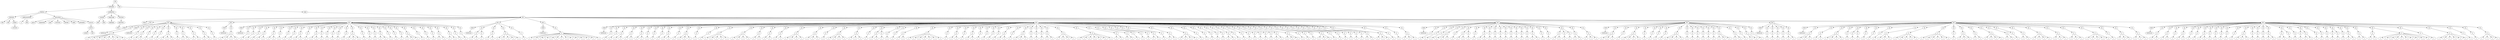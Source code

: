 digraph Tree {
	"t0" [label = "TEI"];
	"t1" [label = "teiHeader"];
	"t2" [label = "fileDesc"];
	"t3" [label = "titleStmt"];
	"t4" [label = "title"];
	"t5" [label = "title"];
	"t6" [label = "author"];
	"t7" [label = "surname"];
	"t8" [label = "publicationStmt"];
	"t9" [label = "p"];
	"t10" [label = "idno"];
	"t11" [label = "sourceDesc"];
	"t12" [label = "genre"];
	"t13" [label = "inspiration"];
	"t14" [label = "type"];
	"t15" [label = "structure"];
	"t16" [label = "periode"];
	"t17" [label = "taille"];
	"t18" [label = "permalien"];
	"t19" [label = "sources"];
	"t20" [label = "source"];
	"t21" [label = "author"];
	"t22" [label = "text"];
	"t23" [label = "profileDesc"];
	"t24" [label = "creation"];
	"t25" [label = "date"];
	"t26" [label = "date"];
	"t27" [label = "langUsage"];
	"t28" [label = "language"];
	"t29" [label = "textClass"];
	"t30" [label = "keywords"];
	"t31" [label = "term"];
	"t32" [label = "text"];
	"t33" [label = "body"];
	"t34" [label = "div1"];
	"t35" [label = "head"];
	"t36" [label = "div2"];
	"t37" [label = "head"];
	"t38" [label = "listPerson"];
	"t39" [label = "sp"];
	"t40" [label = "p"];
	"t41" [label = "s"];
	"t42" [label = "s"];
	"t43" [label = "s"];
	"t44" [label = "s"];
	"t45" [label = "s"];
	"t46" [label = "s"];
	"t47" [label = "s"];
	"t48" [label = "s"];
	"t49" [label = "div2"];
	"t50" [label = "head"];
	"t51" [label = "listPerson"];
	"t52" [label = "sp"];
	"t53" [label = "p"];
	"t54" [label = "s"];
	"t55" [label = "sp"];
	"t56" [label = "p"];
	"t57" [label = "s"];
	"t58" [label = "s"];
	"t59" [label = "sp"];
	"t60" [label = "p"];
	"t61" [label = "s"];
	"t62" [label = "sp"];
	"t63" [label = "p"];
	"t64" [label = "s"];
	"t65" [label = "sp"];
	"t66" [label = "p"];
	"t67" [label = "s"];
	"t68" [label = "sp"];
	"t69" [label = "p"];
	"t70" [label = "s"];
	"t71" [label = "s"];
	"t72" [label = "s"];
	"t73" [label = "sp"];
	"t74" [label = "p"];
	"t75" [label = "s"];
	"t76" [label = "sp"];
	"t77" [label = "p"];
	"t78" [label = "s"];
	"t79" [label = "s"];
	"t80" [label = "sp"];
	"t81" [label = "p"];
	"t82" [label = "s"];
	"t83" [label = "s"];
	"t84" [label = "sp"];
	"t85" [label = "p"];
	"t86" [label = "s"];
	"t87" [label = "s"];
	"t88" [label = "sp"];
	"t89" [label = "p"];
	"t90" [label = "s"];
	"t91" [label = "div2"];
	"t92" [label = "head"];
	"t93" [label = "listPerson"];
	"t94" [label = "sp"];
	"t95" [label = "p"];
	"t96" [label = "s"];
	"t97" [label = "s"];
	"t98" [label = "s"];
	"t99" [label = "s"];
	"t100" [label = "div2"];
	"t101" [label = "head"];
	"t102" [label = "listPerson"];
	"t103" [label = "sp"];
	"t104" [label = "p"];
	"t105" [label = "s"];
	"t106" [label = "sp"];
	"t107" [label = "p"];
	"t108" [label = "s"];
	"t109" [label = "sp"];
	"t110" [label = "p"];
	"t111" [label = "s"];
	"t112" [label = "sp"];
	"t113" [label = "p"];
	"t114" [label = "s"];
	"t115" [label = "s"];
	"t116" [label = "sp"];
	"t117" [label = "p"];
	"t118" [label = "s"];
	"t119" [label = "s"];
	"t120" [label = "sp"];
	"t121" [label = "p"];
	"t122" [label = "s"];
	"t123" [label = "sp"];
	"t124" [label = "p"];
	"t125" [label = "s"];
	"t126" [label = "sp"];
	"t127" [label = "p"];
	"t128" [label = "s"];
	"t129" [label = "sp"];
	"t130" [label = "p"];
	"t131" [label = "s"];
	"t132" [label = "s"];
	"t133" [label = "sp"];
	"t134" [label = "p"];
	"t135" [label = "s"];
	"t136" [label = "sp"];
	"t137" [label = "p"];
	"t138" [label = "s"];
	"t139" [label = "s"];
	"t140" [label = "sp"];
	"t141" [label = "p"];
	"t142" [label = "s"];
	"t143" [label = "sp"];
	"t144" [label = "p"];
	"t145" [label = "s"];
	"t146" [label = "sp"];
	"t147" [label = "p"];
	"t148" [label = "s"];
	"t149" [label = "sp"];
	"t150" [label = "p"];
	"t151" [label = "s"];
	"t152" [label = "sp"];
	"t153" [label = "p"];
	"t154" [label = "s"];
	"t155" [label = "sp"];
	"t156" [label = "p"];
	"t157" [label = "s"];
	"t158" [label = "s"];
	"t159" [label = "s"];
	"t160" [label = "sp"];
	"t161" [label = "p"];
	"t162" [label = "s"];
	"t163" [label = "sp"];
	"t164" [label = "p"];
	"t165" [label = "s"];
	"t166" [label = "sp"];
	"t167" [label = "p"];
	"t168" [label = "s"];
	"t169" [label = "sp"];
	"t170" [label = "p"];
	"t171" [label = "s"];
	"t172" [label = "s"];
	"t173" [label = "sp"];
	"t174" [label = "p"];
	"t175" [label = "s"];
	"t176" [label = "sp"];
	"t177" [label = "p"];
	"t178" [label = "s"];
	"t179" [label = "sp"];
	"t180" [label = "p"];
	"t181" [label = "s"];
	"t182" [label = "sp"];
	"t183" [label = "p"];
	"t184" [label = "s"];
	"t185" [label = "s"];
	"t186" [label = "s"];
	"t187" [label = "sp"];
	"t188" [label = "p"];
	"t189" [label = "s"];
	"t190" [label = "sp"];
	"t191" [label = "p"];
	"t192" [label = "s"];
	"t193" [label = "sp"];
	"t194" [label = "p"];
	"t195" [label = "s"];
	"t196" [label = "sp"];
	"t197" [label = "p"];
	"t198" [label = "s"];
	"t199" [label = "s"];
	"t200" [label = "sp"];
	"t201" [label = "p"];
	"t202" [label = "s"];
	"t203" [label = "s"];
	"t204" [label = "sp"];
	"t205" [label = "p"];
	"t206" [label = "s"];
	"t207" [label = "sp"];
	"t208" [label = "p"];
	"t209" [label = "s"];
	"t210" [label = "div2"];
	"t211" [label = "head"];
	"t212" [label = "listPerson"];
	"t213" [label = "sp"];
	"t214" [label = "p"];
	"t215" [label = "s"];
	"t216" [label = "s"];
	"t217" [label = "p"];
	"t218" [label = "s"];
	"t219" [label = "sp"];
	"t220" [label = "p"];
	"t221" [label = "s"];
	"t222" [label = "s"];
	"t223" [label = "sp"];
	"t224" [label = "p"];
	"t225" [label = "s"];
	"t226" [label = "s"];
	"t227" [label = "s"];
	"t228" [label = "s"];
	"t229" [label = "s"];
	"t230" [label = "sp"];
	"t231" [label = "p"];
	"t232" [label = "s"];
	"t233" [label = "div2"];
	"t234" [label = "head"];
	"t235" [label = "listPerson"];
	"t236" [label = "sp"];
	"t237" [label = "p"];
	"t238" [label = "s"];
	"t239" [label = "s"];
	"t240" [label = "s"];
	"t241" [label = "s"];
	"t242" [label = "s"];
	"t243" [label = "s"];
	"t244" [label = "s"];
	"t245" [label = "s"];
	"t246" [label = "s"];
	"t247" [label = "s"];
	"t248" [label = "s"];
	"t249" [label = "s"];
	"t250" [label = "s"];
	"t251" [label = "s"];
	"t252" [label = "div2"];
	"t253" [label = "head"];
	"t254" [label = "listPerson"];
	"t255" [label = "sp"];
	"t256" [label = "p"];
	"t257" [label = "s"];
	"t258" [label = "sp"];
	"t259" [label = "p"];
	"t260" [label = "s"];
	"t261" [label = "sp"];
	"t262" [label = "p"];
	"t263" [label = "s"];
	"t264" [label = "s"];
	"t265" [label = "sp"];
	"t266" [label = "p"];
	"t267" [label = "s"];
	"t268" [label = "s"];
	"t269" [label = "sp"];
	"t270" [label = "p"];
	"t271" [label = "s"];
	"t272" [label = "s"];
	"t273" [label = "sp"];
	"t274" [label = "p"];
	"t275" [label = "s"];
	"t276" [label = "sp"];
	"t277" [label = "p"];
	"t278" [label = "s"];
	"t279" [label = "sp"];
	"t280" [label = "p"];
	"t281" [label = "s"];
	"t282" [label = "sp"];
	"t283" [label = "p"];
	"t284" [label = "s"];
	"t285" [label = "s"];
	"t286" [label = "sp"];
	"t287" [label = "p"];
	"t288" [label = "s"];
	"t289" [label = "sp"];
	"t290" [label = "p"];
	"t291" [label = "s"];
	"t292" [label = "s"];
	"t293" [label = "s"];
	"t294" [label = "sp"];
	"t295" [label = "p"];
	"t296" [label = "s"];
	"t297" [label = "sp"];
	"t298" [label = "p"];
	"t299" [label = "s"];
	"t300" [label = "sp"];
	"t301" [label = "p"];
	"t302" [label = "s"];
	"t303" [label = "s"];
	"t304" [label = "s"];
	"t305" [label = "s"];
	"t306" [label = "s"];
	"t307" [label = "sp"];
	"t308" [label = "p"];
	"t309" [label = "s"];
	"t310" [label = "s"];
	"t311" [label = "s"];
	"t312" [label = "s"];
	"t313" [label = "sp"];
	"t314" [label = "p"];
	"t315" [label = "s"];
	"t316" [label = "s"];
	"t317" [label = "sp"];
	"t318" [label = "p"];
	"t319" [label = "s"];
	"t320" [label = "s"];
	"t321" [label = "sp"];
	"t322" [label = "p"];
	"t323" [label = "s"];
	"t324" [label = "s"];
	"t325" [label = "sp"];
	"t326" [label = "p"];
	"t327" [label = "s"];
	"t328" [label = "s"];
	"t329" [label = "s"];
	"t330" [label = "s"];
	"t331" [label = "sp"];
	"t332" [label = "p"];
	"t333" [label = "s"];
	"t334" [label = "s"];
	"t335" [label = "s"];
	"t336" [label = "sp"];
	"t337" [label = "p"];
	"t338" [label = "s"];
	"t339" [label = "sp"];
	"t340" [label = "p"];
	"t341" [label = "s"];
	"t342" [label = "s"];
	"t343" [label = "s"];
	"t344" [label = "s"];
	"t345" [label = "sp"];
	"t346" [label = "p"];
	"t347" [label = "s"];
	"t348" [label = "s"];
	"t349" [label = "s"];
	"t350" [label = "sp"];
	"t351" [label = "p"];
	"t352" [label = "s"];
	"t353" [label = "sp"];
	"t354" [label = "p"];
	"t355" [label = "s"];
	"t356" [label = "s"];
	"t357" [label = "p"];
	"t358" [label = "s"];
	"t359" [label = "sp"];
	"t360" [label = "p"];
	"t361" [label = "s"];
	"t362" [label = "sp"];
	"t363" [label = "p"];
	"t364" [label = "s"];
	"t365" [label = "sp"];
	"t366" [label = "p"];
	"t367" [label = "s"];
	"t368" [label = "s"];
	"t369" [label = "sp"];
	"t370" [label = "p"];
	"t371" [label = "s"];
	"t372" [label = "s"];
	"t373" [label = "s"];
	"t374" [label = "s"];
	"t375" [label = "s"];
	"t376" [label = "s"];
	"t377" [label = "s"];
	"t378" [label = "sp"];
	"t379" [label = "p"];
	"t380" [label = "s"];
	"t381" [label = "sp"];
	"t382" [label = "p"];
	"t383" [label = "s"];
	"t384" [label = "s"];
	"t385" [label = "sp"];
	"t386" [label = "p"];
	"t387" [label = "s"];
	"t388" [label = "sp"];
	"t389" [label = "p"];
	"t390" [label = "s"];
	"t391" [label = "s"];
	"t392" [label = "sp"];
	"t393" [label = "p"];
	"t394" [label = "s"];
	"t395" [label = "sp"];
	"t396" [label = "p"];
	"t397" [label = "s"];
	"t398" [label = "sp"];
	"t399" [label = "p"];
	"t400" [label = "s"];
	"t401" [label = "sp"];
	"t402" [label = "p"];
	"t403" [label = "s"];
	"t404" [label = "sp"];
	"t405" [label = "p"];
	"t406" [label = "s"];
	"t407" [label = "s"];
	"t408" [label = "sp"];
	"t409" [label = "p"];
	"t410" [label = "s"];
	"t411" [label = "sp"];
	"t412" [label = "p"];
	"t413" [label = "s"];
	"t414" [label = "s"];
	"t415" [label = "s"];
	"t416" [label = "sp"];
	"t417" [label = "p"];
	"t418" [label = "s"];
	"t419" [label = "sp"];
	"t420" [label = "p"];
	"t421" [label = "s"];
	"t422" [label = "sp"];
	"t423" [label = "p"];
	"t424" [label = "s"];
	"t425" [label = "sp"];
	"t426" [label = "p"];
	"t427" [label = "s"];
	"t428" [label = "s"];
	"t429" [label = "sp"];
	"t430" [label = "p"];
	"t431" [label = "s"];
	"t432" [label = "s"];
	"t433" [label = "s"];
	"t434" [label = "s"];
	"t435" [label = "sp"];
	"t436" [label = "p"];
	"t437" [label = "s"];
	"t438" [label = "s"];
	"t439" [label = "s"];
	"t440" [label = "s"];
	"t441" [label = "s"];
	"t442" [label = "s"];
	"t443" [label = "s"];
	"t444" [label = "sp"];
	"t445" [label = "p"];
	"t446" [label = "s"];
	"t447" [label = "s"];
	"t448" [label = "sp"];
	"t449" [label = "p"];
	"t450" [label = "s"];
	"t451" [label = "s"];
	"t452" [label = "sp"];
	"t453" [label = "p"];
	"t454" [label = "s"];
	"t455" [label = "sp"];
	"t456" [label = "p"];
	"t457" [label = "s"];
	"t458" [label = "sp"];
	"t459" [label = "p"];
	"t460" [label = "s"];
	"t461" [label = "sp"];
	"t462" [label = "p"];
	"t463" [label = "s"];
	"t464" [label = "s"];
	"t465" [label = "sp"];
	"t466" [label = "p"];
	"t467" [label = "s"];
	"t468" [label = "sp"];
	"t469" [label = "p"];
	"t470" [label = "s"];
	"t471" [label = "s"];
	"t472" [label = "sp"];
	"t473" [label = "p"];
	"t474" [label = "s"];
	"t475" [label = "s"];
	"t476" [label = "s"];
	"t477" [label = "s"];
	"t478" [label = "sp"];
	"t479" [label = "p"];
	"t480" [label = "s"];
	"t481" [label = "sp"];
	"t482" [label = "p"];
	"t483" [label = "s"];
	"t484" [label = "sp"];
	"t485" [label = "p"];
	"t486" [label = "s"];
	"t487" [label = "sp"];
	"t488" [label = "p"];
	"t489" [label = "s"];
	"t490" [label = "sp"];
	"t491" [label = "p"];
	"t492" [label = "s"];
	"t493" [label = "sp"];
	"t494" [label = "p"];
	"t495" [label = "s"];
	"t496" [label = "s"];
	"t497" [label = "sp"];
	"t498" [label = "p"];
	"t499" [label = "s"];
	"t500" [label = "sp"];
	"t501" [label = "p"];
	"t502" [label = "s"];
	"t503" [label = "sp"];
	"t504" [label = "p"];
	"t505" [label = "s"];
	"t506" [label = "sp"];
	"t507" [label = "p"];
	"t508" [label = "s"];
	"t509" [label = "sp"];
	"t510" [label = "p"];
	"t511" [label = "s"];
	"t512" [label = "sp"];
	"t513" [label = "p"];
	"t514" [label = "s"];
	"t515" [label = "sp"];
	"t516" [label = "p"];
	"t517" [label = "s"];
	"t518" [label = "sp"];
	"t519" [label = "p"];
	"t520" [label = "s"];
	"t521" [label = "s"];
	"t522" [label = "sp"];
	"t523" [label = "p"];
	"t524" [label = "s"];
	"t525" [label = "s"];
	"t526" [label = "s"];
	"t527" [label = "sp"];
	"t528" [label = "p"];
	"t529" [label = "s"];
	"t530" [label = "sp"];
	"t531" [label = "p"];
	"t532" [label = "s"];
	"t533" [label = "sp"];
	"t534" [label = "p"];
	"t535" [label = "s"];
	"t536" [label = "sp"];
	"t537" [label = "p"];
	"t538" [label = "s"];
	"t539" [label = "s"];
	"t540" [label = "s"];
	"t541" [label = "sp"];
	"t542" [label = "p"];
	"t543" [label = "s"];
	"t544" [label = "sp"];
	"t545" [label = "p"];
	"t546" [label = "s"];
	"t547" [label = "sp"];
	"t548" [label = "p"];
	"t549" [label = "s"];
	"t550" [label = "sp"];
	"t551" [label = "p"];
	"t552" [label = "s"];
	"t553" [label = "sp"];
	"t554" [label = "p"];
	"t555" [label = "s"];
	"t556" [label = "sp"];
	"t557" [label = "p"];
	"t558" [label = "s"];
	"t559" [label = "sp"];
	"t560" [label = "p"];
	"t561" [label = "s"];
	"t562" [label = "s"];
	"t563" [label = "sp"];
	"t564" [label = "p"];
	"t565" [label = "s"];
	"t566" [label = "s"];
	"t567" [label = "s"];
	"t568" [label = "sp"];
	"t569" [label = "p"];
	"t570" [label = "s"];
	"t571" [label = "sp"];
	"t572" [label = "p"];
	"t573" [label = "s"];
	"t574" [label = "sp"];
	"t575" [label = "p"];
	"t576" [label = "s"];
	"t577" [label = "s"];
	"t578" [label = "s"];
	"t579" [label = "div2"];
	"t580" [label = "head"];
	"t581" [label = "listPerson"];
	"t582" [label = "sp"];
	"t583" [label = "p"];
	"t584" [label = "s"];
	"t585" [label = "sp"];
	"t586" [label = "p"];
	"t587" [label = "s"];
	"t588" [label = "sp"];
	"t589" [label = "p"];
	"t590" [label = "s"];
	"t591" [label = "sp"];
	"t592" [label = "p"];
	"t593" [label = "s"];
	"t594" [label = "s"];
	"t595" [label = "s"];
	"t596" [label = "sp"];
	"t597" [label = "p"];
	"t598" [label = "s"];
	"t599" [label = "sp"];
	"t600" [label = "p"];
	"t601" [label = "s"];
	"t602" [label = "s"];
	"t603" [label = "p"];
	"t604" [label = "s"];
	"t605" [label = "sp"];
	"t606" [label = "p"];
	"t607" [label = "s"];
	"t608" [label = "sp"];
	"t609" [label = "p"];
	"t610" [label = "s"];
	"t611" [label = "s"];
	"t612" [label = "sp"];
	"t613" [label = "p"];
	"t614" [label = "s"];
	"t615" [label = "sp"];
	"t616" [label = "p"];
	"t617" [label = "s"];
	"t618" [label = "sp"];
	"t619" [label = "p"];
	"t620" [label = "s"];
	"t621" [label = "sp"];
	"t622" [label = "p"];
	"t623" [label = "s"];
	"t624" [label = "sp"];
	"t625" [label = "p"];
	"t626" [label = "s"];
	"t627" [label = "sp"];
	"t628" [label = "p"];
	"t629" [label = "s"];
	"t630" [label = "sp"];
	"t631" [label = "p"];
	"t632" [label = "s"];
	"t633" [label = "sp"];
	"t634" [label = "p"];
	"t635" [label = "s"];
	"t636" [label = "sp"];
	"t637" [label = "p"];
	"t638" [label = "s"];
	"t639" [label = "s"];
	"t640" [label = "sp"];
	"t641" [label = "p"];
	"t642" [label = "s"];
	"t643" [label = "sp"];
	"t644" [label = "p"];
	"t645" [label = "s"];
	"t646" [label = "sp"];
	"t647" [label = "p"];
	"t648" [label = "s"];
	"t649" [label = "s"];
	"t650" [label = "p"];
	"t651" [label = "s"];
	"t652" [label = "p"];
	"t653" [label = "s"];
	"t654" [label = "sp"];
	"t655" [label = "p"];
	"t656" [label = "s"];
	"t657" [label = "s"];
	"t658" [label = "sp"];
	"t659" [label = "p"];
	"t660" [label = "s"];
	"t661" [label = "s"];
	"t662" [label = "s"];
	"t663" [label = "div2"];
	"t664" [label = "head"];
	"t665" [label = "listPerson"];
	"t666" [label = "sp"];
	"t667" [label = "p"];
	"t668" [label = "s"];
	"t669" [label = "s"];
	"t670" [label = "s"];
	"t671" [label = "sp"];
	"t672" [label = "p"];
	"t673" [label = "s"];
	"t674" [label = "sp"];
	"t675" [label = "p"];
	"t676" [label = "s"];
	"t677" [label = "s"];
	"t678" [label = "s"];
	"t679" [label = "s"];
	"t680" [label = "sp"];
	"t681" [label = "p"];
	"t682" [label = "s"];
	"t683" [label = "sp"];
	"t684" [label = "p"];
	"t685" [label = "s"];
	"t686" [label = "sp"];
	"t687" [label = "p"];
	"t688" [label = "s"];
	"t689" [label = "sp"];
	"t690" [label = "p"];
	"t691" [label = "s"];
	"t692" [label = "sp"];
	"t693" [label = "p"];
	"t694" [label = "s"];
	"t695" [label = "s"];
	"t696" [label = "s"];
	"t697" [label = "s"];
	"t698" [label = "sp"];
	"t699" [label = "p"];
	"t700" [label = "s"];
	"t701" [label = "sp"];
	"t702" [label = "p"];
	"t703" [label = "s"];
	"t704" [label = "sp"];
	"t705" [label = "p"];
	"t706" [label = "s"];
	"t707" [label = "sp"];
	"t708" [label = "p"];
	"t709" [label = "s"];
	"t710" [label = "sp"];
	"t711" [label = "p"];
	"t712" [label = "s"];
	"t713" [label = "sp"];
	"t714" [label = "p"];
	"t715" [label = "s"];
	"t716" [label = "sp"];
	"t717" [label = "p"];
	"t718" [label = "s"];
	"t719" [label = "s"];
	"t720" [label = "s"];
	"t721" [label = "sp"];
	"t722" [label = "p"];
	"t723" [label = "s"];
	"t724" [label = "s"];
	"t725" [label = "sp"];
	"t726" [label = "p"];
	"t727" [label = "s"];
	"t728" [label = "sp"];
	"t729" [label = "p"];
	"t730" [label = "s"];
	"t731" [label = "s"];
	"t732" [label = "sp"];
	"t733" [label = "p"];
	"t734" [label = "s"];
	"t735" [label = "div2"];
	"t736" [label = "head"];
	"t737" [label = "listPerson"];
	"t738" [label = "sp"];
	"t739" [label = "p"];
	"t740" [label = "s"];
	"t741" [label = "sp"];
	"t742" [label = "p"];
	"t743" [label = "s"];
	"t744" [label = "sp"];
	"t745" [label = "p"];
	"t746" [label = "s"];
	"t747" [label = "sp"];
	"t748" [label = "p"];
	"t749" [label = "s"];
	"t750" [label = "sp"];
	"t751" [label = "p"];
	"t752" [label = "s"];
	"t753" [label = "s"];
	"t754" [label = "div2"];
	"t755" [label = "head"];
	"t756" [label = "listPerson"];
	"t757" [label = "sp"];
	"t758" [label = "p"];
	"t759" [label = "s"];
	"t760" [label = "s"];
	"t761" [label = "s"];
	"t762" [label = "sp"];
	"t763" [label = "p"];
	"t764" [label = "s"];
	"t765" [label = "s"];
	"t766" [label = "sp"];
	"t767" [label = "p"];
	"t768" [label = "s"];
	"t769" [label = "s"];
	"t770" [label = "s"];
	"t771" [label = "s"];
	"t772" [label = "sp"];
	"t773" [label = "p"];
	"t774" [label = "s"];
	"t775" [label = "sp"];
	"t776" [label = "p"];
	"t777" [label = "s"];
	"t778" [label = "p"];
	"t779" [label = "s"];
	"t780" [label = "sp"];
	"t781" [label = "p"];
	"t782" [label = "s"];
	"t783" [label = "sp"];
	"t784" [label = "p"];
	"t785" [label = "s"];
	"t786" [label = "sp"];
	"t787" [label = "p"];
	"t788" [label = "s"];
	"t789" [label = "sp"];
	"t790" [label = "p"];
	"t791" [label = "s"];
	"t792" [label = "s"];
	"t793" [label = "s"];
	"t794" [label = "sp"];
	"t795" [label = "p"];
	"t796" [label = "s"];
	"t797" [label = "s"];
	"t798" [label = "s"];
	"t799" [label = "s"];
	"t800" [label = "s"];
	"t801" [label = "sp"];
	"t802" [label = "p"];
	"t803" [label = "s"];
	"t804" [label = "s"];
	"t805" [label = "s"];
	"t806" [label = "s"];
	"t807" [label = "s"];
	"t808" [label = "s"];
	"t809" [label = "sp"];
	"t810" [label = "p"];
	"t811" [label = "s"];
	"t812" [label = "sp"];
	"t813" [label = "p"];
	"t814" [label = "s"];
	"t815" [label = "s"];
	"t816" [label = "s"];
	"t817" [label = "sp"];
	"t818" [label = "p"];
	"t819" [label = "s"];
	"t820" [label = "s"];
	"t821" [label = "sp"];
	"t822" [label = "p"];
	"t823" [label = "s"];
	"t824" [label = "s"];
	"t825" [label = "s"];
	"t826" [label = "s"];
	"t827" [label = "sp"];
	"t828" [label = "p"];
	"t829" [label = "s"];
	"t830" [label = "s"];
	"t831" [label = "sp"];
	"t832" [label = "p"];
	"t833" [label = "s"];
	"t834" [label = "sp"];
	"t835" [label = "p"];
	"t836" [label = "s"];
	"t837" [label = "s"];
	"t838" [label = "sp"];
	"t839" [label = "p"];
	"t840" [label = "s"];
	"t841" [label = "s"];
	"t842" [label = "s"];
	"t843" [label = "s"];
	"t844" [label = "sp"];
	"t845" [label = "p"];
	"t846" [label = "s"];
	"t847" [label = "s"];
	"t848" [label = "s"];
	"t849" [label = "sp"];
	"t850" [label = "p"];
	"t851" [label = "s"];
	"t852" [label = "s"];
	"t853" [label = "s"];
	"t854" [label = "sp"];
	"t855" [label = "p"];
	"t856" [label = "s"];
	"t857" [label = "s"];
	"t858" [label = "s"];
	"t859" [label = "s"];
	"t860" [label = "s"];
	"t861" [label = "sp"];
	"t862" [label = "p"];
	"t863" [label = "s"];
	"t864" [label = "sp"];
	"t865" [label = "p"];
	"t866" [label = "s"];
	"t867" [label = "s"];
	"t868" [label = "s"];
	"t869" [label = "sp"];
	"t870" [label = "p"];
	"t871" [label = "s"];
	"t872" [label = "s"];
	"t873" [label = "s"];
	"t874" [label = "div2"];
	"t875" [label = "head"];
	"t876" [label = "listPerson"];
	"t877" [label = "sp"];
	"t878" [label = "p"];
	"t879" [label = "s"];
	"t880" [label = "s"];
	"t881" [label = "sp"];
	"t882" [label = "p"];
	"t883" [label = "s"];
	"t884" [label = "s"];
	"t885" [label = "sp"];
	"t886" [label = "p"];
	"t887" [label = "s"];
	"t888" [label = "sp"];
	"t889" [label = "p"];
	"t890" [label = "s"];
	"t891" [label = "s"];
	"t892" [label = "sp"];
	"t893" [label = "p"];
	"t894" [label = "s"];
	"t895" [label = "sp"];
	"t896" [label = "p"];
	"t897" [label = "s"];
	"t898" [label = "sp"];
	"t899" [label = "p"];
	"t900" [label = "s"];
	"t901" [label = "s"];
	"t902" [label = "sp"];
	"t903" [label = "p"];
	"t904" [label = "s"];
	"t905" [label = "sp"];
	"t906" [label = "p"];
	"t907" [label = "s"];
	"t908" [label = "sp"];
	"t909" [label = "p"];
	"t910" [label = "s"];
	"t911" [label = "sp"];
	"t912" [label = "p"];
	"t913" [label = "s"];
	"t914" [label = "sp"];
	"t915" [label = "p"];
	"t916" [label = "s"];
	"t917" [label = "sp"];
	"t918" [label = "p"];
	"t919" [label = "s"];
	"t920" [label = "s"];
	"t921" [label = "s"];
	"t922" [label = "sp"];
	"t923" [label = "p"];
	"t924" [label = "s"];
	"t925" [label = "sp"];
	"t926" [label = "p"];
	"t927" [label = "s"];
	"t928" [label = "sp"];
	"t929" [label = "p"];
	"t930" [label = "s"];
	"t931" [label = "sp"];
	"t932" [label = "p"];
	"t933" [label = "s"];
	"t934" [label = "s"];
	"t935" [label = "sp"];
	"t936" [label = "p"];
	"t937" [label = "s"];
	"t938" [label = "s"];
	"t939" [label = "p"];
	"t940" [label = "s"];
	"t941" [label = "sp"];
	"t942" [label = "p"];
	"t943" [label = "s"];
	"t944" [label = "sp"];
	"t945" [label = "p"];
	"t946" [label = "s"];
	"t947" [label = "p"];
	"t948" [label = "s"];
	"t949" [label = "s"];
	"t950" [label = "sp"];
	"t951" [label = "p"];
	"t952" [label = "s"];
	"t953" [label = "sp"];
	"t954" [label = "p"];
	"t955" [label = "s"];
	"t956" [label = "sp"];
	"t957" [label = "p"];
	"t958" [label = "s"];
	"t959" [label = "sp"];
	"t960" [label = "p"];
	"t961" [label = "s"];
	"t962" [label = "p"];
	"t963" [label = "s"];
	"t964" [label = "sp"];
	"t965" [label = "p"];
	"t966" [label = "s"];
	"t967" [label = "sp"];
	"t968" [label = "p"];
	"t969" [label = "s"];
	"t970" [label = "s"];
	"t971" [label = "sp"];
	"t972" [label = "p"];
	"t973" [label = "s"];
	"t974" [label = "s"];
	"t975" [label = "sp"];
	"t976" [label = "p"];
	"t977" [label = "s"];
	"t978" [label = "s"];
	"t979" [label = "p"];
	"t980" [label = "s"];
	"t981" [label = "s"];
	"t982" [label = "s"];
	"t983" [label = "s"];
	"t984" [label = "s"];
	"t985" [label = "s"];
	"t986" [label = "s"];
	"t987" [label = "s"];
	"t988" [label = "s"];
	"t989" [label = "s"];
	"t990" [label = "sp"];
	"t991" [label = "p"];
	"t992" [label = "s"];
	"t993" [label = "sp"];
	"t994" [label = "p"];
	"t995" [label = "s"];
	"t996" [label = "s"];
	"t997" [label = "s"];
	"t998" [label = "s"];
	"t999" [label = "s"];
	"t1000" [label = "s"];
	"t1001" [label = "sp"];
	"t1002" [label = "p"];
	"t1003" [label = "s"];
	"t1004" [label = "sp"];
	"t1005" [label = "p"];
	"t1006" [label = "s"];
	"t1007" [label = "sp"];
	"t1008" [label = "p"];
	"t1009" [label = "s"];
	"t1010" [label = "s"];
	"t1011" [label = "s"];
	"t1012" [label = "s"];
	"t0" -> "t1";
	"t1" -> "t2";
	"t2" -> "t3";
	"t3" -> "t4";
	"t3" -> "t5";
	"t3" -> "t6";
	"t6" -> "t7";
	"t2" -> "t8";
	"t8" -> "t9";
	"t8" -> "t10";
	"t2" -> "t11";
	"t11" -> "t12";
	"t11" -> "t13";
	"t11" -> "t14";
	"t11" -> "t15";
	"t11" -> "t16";
	"t11" -> "t17";
	"t11" -> "t18";
	"t11" -> "t19";
	"t19" -> "t20";
	"t20" -> "t21";
	"t20" -> "t22";
	"t1" -> "t23";
	"t23" -> "t24";
	"t24" -> "t25";
	"t24" -> "t26";
	"t23" -> "t27";
	"t27" -> "t28";
	"t23" -> "t29";
	"t29" -> "t30";
	"t30" -> "t31";
	"t0" -> "t32";
	"t32" -> "t33";
	"t33" -> "t34";
	"t34" -> "t35";
	"t34" -> "t36";
	"t36" -> "t37";
	"t37" -> "t38";
	"t36" -> "t39";
	"t39" -> "t40";
	"t40" -> "t41";
	"t40" -> "t42";
	"t40" -> "t43";
	"t40" -> "t44";
	"t40" -> "t45";
	"t40" -> "t46";
	"t40" -> "t47";
	"t40" -> "t48";
	"t34" -> "t49";
	"t49" -> "t50";
	"t50" -> "t51";
	"t49" -> "t52";
	"t52" -> "t53";
	"t53" -> "t54";
	"t49" -> "t55";
	"t55" -> "t56";
	"t56" -> "t57";
	"t56" -> "t58";
	"t49" -> "t59";
	"t59" -> "t60";
	"t60" -> "t61";
	"t49" -> "t62";
	"t62" -> "t63";
	"t63" -> "t64";
	"t49" -> "t65";
	"t65" -> "t66";
	"t66" -> "t67";
	"t49" -> "t68";
	"t68" -> "t69";
	"t69" -> "t70";
	"t69" -> "t71";
	"t69" -> "t72";
	"t49" -> "t73";
	"t73" -> "t74";
	"t74" -> "t75";
	"t49" -> "t76";
	"t76" -> "t77";
	"t77" -> "t78";
	"t77" -> "t79";
	"t49" -> "t80";
	"t80" -> "t81";
	"t81" -> "t82";
	"t81" -> "t83";
	"t49" -> "t84";
	"t84" -> "t85";
	"t85" -> "t86";
	"t85" -> "t87";
	"t49" -> "t88";
	"t88" -> "t89";
	"t89" -> "t90";
	"t34" -> "t91";
	"t91" -> "t92";
	"t92" -> "t93";
	"t91" -> "t94";
	"t94" -> "t95";
	"t95" -> "t96";
	"t95" -> "t97";
	"t95" -> "t98";
	"t95" -> "t99";
	"t34" -> "t100";
	"t100" -> "t101";
	"t101" -> "t102";
	"t100" -> "t103";
	"t103" -> "t104";
	"t104" -> "t105";
	"t100" -> "t106";
	"t106" -> "t107";
	"t107" -> "t108";
	"t100" -> "t109";
	"t109" -> "t110";
	"t110" -> "t111";
	"t100" -> "t112";
	"t112" -> "t113";
	"t113" -> "t114";
	"t113" -> "t115";
	"t100" -> "t116";
	"t116" -> "t117";
	"t117" -> "t118";
	"t117" -> "t119";
	"t100" -> "t120";
	"t120" -> "t121";
	"t121" -> "t122";
	"t100" -> "t123";
	"t123" -> "t124";
	"t124" -> "t125";
	"t100" -> "t126";
	"t126" -> "t127";
	"t127" -> "t128";
	"t100" -> "t129";
	"t129" -> "t130";
	"t130" -> "t131";
	"t130" -> "t132";
	"t100" -> "t133";
	"t133" -> "t134";
	"t134" -> "t135";
	"t100" -> "t136";
	"t136" -> "t137";
	"t137" -> "t138";
	"t137" -> "t139";
	"t100" -> "t140";
	"t140" -> "t141";
	"t141" -> "t142";
	"t100" -> "t143";
	"t143" -> "t144";
	"t144" -> "t145";
	"t100" -> "t146";
	"t146" -> "t147";
	"t147" -> "t148";
	"t100" -> "t149";
	"t149" -> "t150";
	"t150" -> "t151";
	"t100" -> "t152";
	"t152" -> "t153";
	"t153" -> "t154";
	"t100" -> "t155";
	"t155" -> "t156";
	"t156" -> "t157";
	"t156" -> "t158";
	"t156" -> "t159";
	"t100" -> "t160";
	"t160" -> "t161";
	"t161" -> "t162";
	"t100" -> "t163";
	"t163" -> "t164";
	"t164" -> "t165";
	"t100" -> "t166";
	"t166" -> "t167";
	"t167" -> "t168";
	"t100" -> "t169";
	"t169" -> "t170";
	"t170" -> "t171";
	"t170" -> "t172";
	"t100" -> "t173";
	"t173" -> "t174";
	"t174" -> "t175";
	"t100" -> "t176";
	"t176" -> "t177";
	"t177" -> "t178";
	"t100" -> "t179";
	"t179" -> "t180";
	"t180" -> "t181";
	"t100" -> "t182";
	"t182" -> "t183";
	"t183" -> "t184";
	"t183" -> "t185";
	"t183" -> "t186";
	"t100" -> "t187";
	"t187" -> "t188";
	"t188" -> "t189";
	"t100" -> "t190";
	"t190" -> "t191";
	"t191" -> "t192";
	"t100" -> "t193";
	"t193" -> "t194";
	"t194" -> "t195";
	"t100" -> "t196";
	"t196" -> "t197";
	"t197" -> "t198";
	"t197" -> "t199";
	"t100" -> "t200";
	"t200" -> "t201";
	"t201" -> "t202";
	"t201" -> "t203";
	"t100" -> "t204";
	"t204" -> "t205";
	"t205" -> "t206";
	"t100" -> "t207";
	"t207" -> "t208";
	"t208" -> "t209";
	"t34" -> "t210";
	"t210" -> "t211";
	"t211" -> "t212";
	"t210" -> "t213";
	"t213" -> "t214";
	"t214" -> "t215";
	"t214" -> "t216";
	"t213" -> "t217";
	"t217" -> "t218";
	"t210" -> "t219";
	"t219" -> "t220";
	"t220" -> "t221";
	"t220" -> "t222";
	"t210" -> "t223";
	"t223" -> "t224";
	"t224" -> "t225";
	"t224" -> "t226";
	"t224" -> "t227";
	"t224" -> "t228";
	"t224" -> "t229";
	"t210" -> "t230";
	"t230" -> "t231";
	"t231" -> "t232";
	"t34" -> "t233";
	"t233" -> "t234";
	"t234" -> "t235";
	"t233" -> "t236";
	"t236" -> "t237";
	"t237" -> "t238";
	"t237" -> "t239";
	"t237" -> "t240";
	"t237" -> "t241";
	"t237" -> "t242";
	"t237" -> "t243";
	"t237" -> "t244";
	"t237" -> "t245";
	"t237" -> "t246";
	"t237" -> "t247";
	"t237" -> "t248";
	"t237" -> "t249";
	"t237" -> "t250";
	"t237" -> "t251";
	"t34" -> "t252";
	"t252" -> "t253";
	"t253" -> "t254";
	"t252" -> "t255";
	"t255" -> "t256";
	"t256" -> "t257";
	"t252" -> "t258";
	"t258" -> "t259";
	"t259" -> "t260";
	"t252" -> "t261";
	"t261" -> "t262";
	"t262" -> "t263";
	"t262" -> "t264";
	"t252" -> "t265";
	"t265" -> "t266";
	"t266" -> "t267";
	"t266" -> "t268";
	"t252" -> "t269";
	"t269" -> "t270";
	"t270" -> "t271";
	"t270" -> "t272";
	"t252" -> "t273";
	"t273" -> "t274";
	"t274" -> "t275";
	"t252" -> "t276";
	"t276" -> "t277";
	"t277" -> "t278";
	"t252" -> "t279";
	"t279" -> "t280";
	"t280" -> "t281";
	"t252" -> "t282";
	"t282" -> "t283";
	"t283" -> "t284";
	"t283" -> "t285";
	"t252" -> "t286";
	"t286" -> "t287";
	"t287" -> "t288";
	"t252" -> "t289";
	"t289" -> "t290";
	"t290" -> "t291";
	"t290" -> "t292";
	"t290" -> "t293";
	"t252" -> "t294";
	"t294" -> "t295";
	"t295" -> "t296";
	"t252" -> "t297";
	"t297" -> "t298";
	"t298" -> "t299";
	"t252" -> "t300";
	"t300" -> "t301";
	"t301" -> "t302";
	"t301" -> "t303";
	"t301" -> "t304";
	"t301" -> "t305";
	"t301" -> "t306";
	"t252" -> "t307";
	"t307" -> "t308";
	"t308" -> "t309";
	"t308" -> "t310";
	"t308" -> "t311";
	"t308" -> "t312";
	"t252" -> "t313";
	"t313" -> "t314";
	"t314" -> "t315";
	"t314" -> "t316";
	"t252" -> "t317";
	"t317" -> "t318";
	"t318" -> "t319";
	"t318" -> "t320";
	"t252" -> "t321";
	"t321" -> "t322";
	"t322" -> "t323";
	"t322" -> "t324";
	"t252" -> "t325";
	"t325" -> "t326";
	"t326" -> "t327";
	"t326" -> "t328";
	"t326" -> "t329";
	"t326" -> "t330";
	"t252" -> "t331";
	"t331" -> "t332";
	"t332" -> "t333";
	"t332" -> "t334";
	"t332" -> "t335";
	"t252" -> "t336";
	"t336" -> "t337";
	"t337" -> "t338";
	"t252" -> "t339";
	"t339" -> "t340";
	"t340" -> "t341";
	"t340" -> "t342";
	"t340" -> "t343";
	"t340" -> "t344";
	"t252" -> "t345";
	"t345" -> "t346";
	"t346" -> "t347";
	"t346" -> "t348";
	"t346" -> "t349";
	"t252" -> "t350";
	"t350" -> "t351";
	"t351" -> "t352";
	"t252" -> "t353";
	"t353" -> "t354";
	"t354" -> "t355";
	"t354" -> "t356";
	"t353" -> "t357";
	"t357" -> "t358";
	"t252" -> "t359";
	"t359" -> "t360";
	"t360" -> "t361";
	"t252" -> "t362";
	"t362" -> "t363";
	"t363" -> "t364";
	"t252" -> "t365";
	"t365" -> "t366";
	"t366" -> "t367";
	"t366" -> "t368";
	"t252" -> "t369";
	"t369" -> "t370";
	"t370" -> "t371";
	"t370" -> "t372";
	"t370" -> "t373";
	"t370" -> "t374";
	"t370" -> "t375";
	"t370" -> "t376";
	"t370" -> "t377";
	"t252" -> "t378";
	"t378" -> "t379";
	"t379" -> "t380";
	"t252" -> "t381";
	"t381" -> "t382";
	"t382" -> "t383";
	"t382" -> "t384";
	"t252" -> "t385";
	"t385" -> "t386";
	"t386" -> "t387";
	"t252" -> "t388";
	"t388" -> "t389";
	"t389" -> "t390";
	"t389" -> "t391";
	"t252" -> "t392";
	"t392" -> "t393";
	"t393" -> "t394";
	"t252" -> "t395";
	"t395" -> "t396";
	"t396" -> "t397";
	"t252" -> "t398";
	"t398" -> "t399";
	"t399" -> "t400";
	"t252" -> "t401";
	"t401" -> "t402";
	"t402" -> "t403";
	"t252" -> "t404";
	"t404" -> "t405";
	"t405" -> "t406";
	"t405" -> "t407";
	"t252" -> "t408";
	"t408" -> "t409";
	"t409" -> "t410";
	"t252" -> "t411";
	"t411" -> "t412";
	"t412" -> "t413";
	"t412" -> "t414";
	"t412" -> "t415";
	"t252" -> "t416";
	"t416" -> "t417";
	"t417" -> "t418";
	"t252" -> "t419";
	"t419" -> "t420";
	"t420" -> "t421";
	"t252" -> "t422";
	"t422" -> "t423";
	"t423" -> "t424";
	"t252" -> "t425";
	"t425" -> "t426";
	"t426" -> "t427";
	"t426" -> "t428";
	"t252" -> "t429";
	"t429" -> "t430";
	"t430" -> "t431";
	"t430" -> "t432";
	"t430" -> "t433";
	"t430" -> "t434";
	"t252" -> "t435";
	"t435" -> "t436";
	"t436" -> "t437";
	"t436" -> "t438";
	"t436" -> "t439";
	"t436" -> "t440";
	"t436" -> "t441";
	"t436" -> "t442";
	"t436" -> "t443";
	"t252" -> "t444";
	"t444" -> "t445";
	"t445" -> "t446";
	"t445" -> "t447";
	"t252" -> "t448";
	"t448" -> "t449";
	"t449" -> "t450";
	"t449" -> "t451";
	"t252" -> "t452";
	"t452" -> "t453";
	"t453" -> "t454";
	"t252" -> "t455";
	"t455" -> "t456";
	"t456" -> "t457";
	"t252" -> "t458";
	"t458" -> "t459";
	"t459" -> "t460";
	"t252" -> "t461";
	"t461" -> "t462";
	"t462" -> "t463";
	"t462" -> "t464";
	"t252" -> "t465";
	"t465" -> "t466";
	"t466" -> "t467";
	"t252" -> "t468";
	"t468" -> "t469";
	"t469" -> "t470";
	"t469" -> "t471";
	"t252" -> "t472";
	"t472" -> "t473";
	"t473" -> "t474";
	"t473" -> "t475";
	"t473" -> "t476";
	"t473" -> "t477";
	"t252" -> "t478";
	"t478" -> "t479";
	"t479" -> "t480";
	"t252" -> "t481";
	"t481" -> "t482";
	"t482" -> "t483";
	"t252" -> "t484";
	"t484" -> "t485";
	"t485" -> "t486";
	"t252" -> "t487";
	"t487" -> "t488";
	"t488" -> "t489";
	"t252" -> "t490";
	"t490" -> "t491";
	"t491" -> "t492";
	"t252" -> "t493";
	"t493" -> "t494";
	"t494" -> "t495";
	"t494" -> "t496";
	"t252" -> "t497";
	"t497" -> "t498";
	"t498" -> "t499";
	"t252" -> "t500";
	"t500" -> "t501";
	"t501" -> "t502";
	"t252" -> "t503";
	"t503" -> "t504";
	"t504" -> "t505";
	"t252" -> "t506";
	"t506" -> "t507";
	"t507" -> "t508";
	"t252" -> "t509";
	"t509" -> "t510";
	"t510" -> "t511";
	"t252" -> "t512";
	"t512" -> "t513";
	"t513" -> "t514";
	"t252" -> "t515";
	"t515" -> "t516";
	"t516" -> "t517";
	"t252" -> "t518";
	"t518" -> "t519";
	"t519" -> "t520";
	"t519" -> "t521";
	"t252" -> "t522";
	"t522" -> "t523";
	"t523" -> "t524";
	"t523" -> "t525";
	"t523" -> "t526";
	"t252" -> "t527";
	"t527" -> "t528";
	"t528" -> "t529";
	"t252" -> "t530";
	"t530" -> "t531";
	"t531" -> "t532";
	"t252" -> "t533";
	"t533" -> "t534";
	"t534" -> "t535";
	"t252" -> "t536";
	"t536" -> "t537";
	"t537" -> "t538";
	"t537" -> "t539";
	"t537" -> "t540";
	"t252" -> "t541";
	"t541" -> "t542";
	"t542" -> "t543";
	"t252" -> "t544";
	"t544" -> "t545";
	"t545" -> "t546";
	"t252" -> "t547";
	"t547" -> "t548";
	"t548" -> "t549";
	"t252" -> "t550";
	"t550" -> "t551";
	"t551" -> "t552";
	"t252" -> "t553";
	"t553" -> "t554";
	"t554" -> "t555";
	"t252" -> "t556";
	"t556" -> "t557";
	"t557" -> "t558";
	"t252" -> "t559";
	"t559" -> "t560";
	"t560" -> "t561";
	"t560" -> "t562";
	"t252" -> "t563";
	"t563" -> "t564";
	"t564" -> "t565";
	"t564" -> "t566";
	"t564" -> "t567";
	"t252" -> "t568";
	"t568" -> "t569";
	"t569" -> "t570";
	"t252" -> "t571";
	"t571" -> "t572";
	"t572" -> "t573";
	"t252" -> "t574";
	"t574" -> "t575";
	"t575" -> "t576";
	"t575" -> "t577";
	"t575" -> "t578";
	"t34" -> "t579";
	"t579" -> "t580";
	"t580" -> "t581";
	"t579" -> "t582";
	"t582" -> "t583";
	"t583" -> "t584";
	"t579" -> "t585";
	"t585" -> "t586";
	"t586" -> "t587";
	"t579" -> "t588";
	"t588" -> "t589";
	"t589" -> "t590";
	"t579" -> "t591";
	"t591" -> "t592";
	"t592" -> "t593";
	"t592" -> "t594";
	"t592" -> "t595";
	"t579" -> "t596";
	"t596" -> "t597";
	"t597" -> "t598";
	"t579" -> "t599";
	"t599" -> "t600";
	"t600" -> "t601";
	"t600" -> "t602";
	"t599" -> "t603";
	"t603" -> "t604";
	"t579" -> "t605";
	"t605" -> "t606";
	"t606" -> "t607";
	"t579" -> "t608";
	"t608" -> "t609";
	"t609" -> "t610";
	"t609" -> "t611";
	"t579" -> "t612";
	"t612" -> "t613";
	"t613" -> "t614";
	"t579" -> "t615";
	"t615" -> "t616";
	"t616" -> "t617";
	"t579" -> "t618";
	"t618" -> "t619";
	"t619" -> "t620";
	"t579" -> "t621";
	"t621" -> "t622";
	"t622" -> "t623";
	"t579" -> "t624";
	"t624" -> "t625";
	"t625" -> "t626";
	"t579" -> "t627";
	"t627" -> "t628";
	"t628" -> "t629";
	"t579" -> "t630";
	"t630" -> "t631";
	"t631" -> "t632";
	"t579" -> "t633";
	"t633" -> "t634";
	"t634" -> "t635";
	"t579" -> "t636";
	"t636" -> "t637";
	"t637" -> "t638";
	"t637" -> "t639";
	"t579" -> "t640";
	"t640" -> "t641";
	"t641" -> "t642";
	"t579" -> "t643";
	"t643" -> "t644";
	"t644" -> "t645";
	"t579" -> "t646";
	"t646" -> "t647";
	"t647" -> "t648";
	"t647" -> "t649";
	"t646" -> "t650";
	"t650" -> "t651";
	"t646" -> "t652";
	"t652" -> "t653";
	"t579" -> "t654";
	"t654" -> "t655";
	"t655" -> "t656";
	"t655" -> "t657";
	"t579" -> "t658";
	"t658" -> "t659";
	"t659" -> "t660";
	"t659" -> "t661";
	"t659" -> "t662";
	"t34" -> "t663";
	"t663" -> "t664";
	"t664" -> "t665";
	"t663" -> "t666";
	"t666" -> "t667";
	"t667" -> "t668";
	"t667" -> "t669";
	"t667" -> "t670";
	"t663" -> "t671";
	"t671" -> "t672";
	"t672" -> "t673";
	"t663" -> "t674";
	"t674" -> "t675";
	"t675" -> "t676";
	"t675" -> "t677";
	"t675" -> "t678";
	"t675" -> "t679";
	"t663" -> "t680";
	"t680" -> "t681";
	"t681" -> "t682";
	"t663" -> "t683";
	"t683" -> "t684";
	"t684" -> "t685";
	"t663" -> "t686";
	"t686" -> "t687";
	"t687" -> "t688";
	"t663" -> "t689";
	"t689" -> "t690";
	"t690" -> "t691";
	"t663" -> "t692";
	"t692" -> "t693";
	"t693" -> "t694";
	"t693" -> "t695";
	"t693" -> "t696";
	"t693" -> "t697";
	"t663" -> "t698";
	"t698" -> "t699";
	"t699" -> "t700";
	"t663" -> "t701";
	"t701" -> "t702";
	"t702" -> "t703";
	"t663" -> "t704";
	"t704" -> "t705";
	"t705" -> "t706";
	"t663" -> "t707";
	"t707" -> "t708";
	"t708" -> "t709";
	"t663" -> "t710";
	"t710" -> "t711";
	"t711" -> "t712";
	"t663" -> "t713";
	"t713" -> "t714";
	"t714" -> "t715";
	"t663" -> "t716";
	"t716" -> "t717";
	"t717" -> "t718";
	"t717" -> "t719";
	"t717" -> "t720";
	"t663" -> "t721";
	"t721" -> "t722";
	"t722" -> "t723";
	"t722" -> "t724";
	"t663" -> "t725";
	"t725" -> "t726";
	"t726" -> "t727";
	"t663" -> "t728";
	"t728" -> "t729";
	"t729" -> "t730";
	"t729" -> "t731";
	"t663" -> "t732";
	"t732" -> "t733";
	"t733" -> "t734";
	"t34" -> "t735";
	"t735" -> "t736";
	"t736" -> "t737";
	"t735" -> "t738";
	"t738" -> "t739";
	"t739" -> "t740";
	"t735" -> "t741";
	"t741" -> "t742";
	"t742" -> "t743";
	"t735" -> "t744";
	"t744" -> "t745";
	"t745" -> "t746";
	"t735" -> "t747";
	"t747" -> "t748";
	"t748" -> "t749";
	"t735" -> "t750";
	"t750" -> "t751";
	"t751" -> "t752";
	"t751" -> "t753";
	"t34" -> "t754";
	"t754" -> "t755";
	"t755" -> "t756";
	"t754" -> "t757";
	"t757" -> "t758";
	"t758" -> "t759";
	"t758" -> "t760";
	"t758" -> "t761";
	"t754" -> "t762";
	"t762" -> "t763";
	"t763" -> "t764";
	"t763" -> "t765";
	"t754" -> "t766";
	"t766" -> "t767";
	"t767" -> "t768";
	"t767" -> "t769";
	"t767" -> "t770";
	"t767" -> "t771";
	"t754" -> "t772";
	"t772" -> "t773";
	"t773" -> "t774";
	"t754" -> "t775";
	"t775" -> "t776";
	"t776" -> "t777";
	"t775" -> "t778";
	"t778" -> "t779";
	"t754" -> "t780";
	"t780" -> "t781";
	"t781" -> "t782";
	"t754" -> "t783";
	"t783" -> "t784";
	"t784" -> "t785";
	"t754" -> "t786";
	"t786" -> "t787";
	"t787" -> "t788";
	"t754" -> "t789";
	"t789" -> "t790";
	"t790" -> "t791";
	"t790" -> "t792";
	"t790" -> "t793";
	"t754" -> "t794";
	"t794" -> "t795";
	"t795" -> "t796";
	"t795" -> "t797";
	"t795" -> "t798";
	"t795" -> "t799";
	"t795" -> "t800";
	"t754" -> "t801";
	"t801" -> "t802";
	"t802" -> "t803";
	"t802" -> "t804";
	"t802" -> "t805";
	"t802" -> "t806";
	"t802" -> "t807";
	"t802" -> "t808";
	"t754" -> "t809";
	"t809" -> "t810";
	"t810" -> "t811";
	"t754" -> "t812";
	"t812" -> "t813";
	"t813" -> "t814";
	"t813" -> "t815";
	"t813" -> "t816";
	"t754" -> "t817";
	"t817" -> "t818";
	"t818" -> "t819";
	"t818" -> "t820";
	"t754" -> "t821";
	"t821" -> "t822";
	"t822" -> "t823";
	"t822" -> "t824";
	"t822" -> "t825";
	"t822" -> "t826";
	"t754" -> "t827";
	"t827" -> "t828";
	"t828" -> "t829";
	"t828" -> "t830";
	"t754" -> "t831";
	"t831" -> "t832";
	"t832" -> "t833";
	"t754" -> "t834";
	"t834" -> "t835";
	"t835" -> "t836";
	"t835" -> "t837";
	"t754" -> "t838";
	"t838" -> "t839";
	"t839" -> "t840";
	"t839" -> "t841";
	"t839" -> "t842";
	"t839" -> "t843";
	"t754" -> "t844";
	"t844" -> "t845";
	"t845" -> "t846";
	"t845" -> "t847";
	"t845" -> "t848";
	"t754" -> "t849";
	"t849" -> "t850";
	"t850" -> "t851";
	"t850" -> "t852";
	"t850" -> "t853";
	"t754" -> "t854";
	"t854" -> "t855";
	"t855" -> "t856";
	"t855" -> "t857";
	"t855" -> "t858";
	"t855" -> "t859";
	"t855" -> "t860";
	"t754" -> "t861";
	"t861" -> "t862";
	"t862" -> "t863";
	"t754" -> "t864";
	"t864" -> "t865";
	"t865" -> "t866";
	"t865" -> "t867";
	"t865" -> "t868";
	"t754" -> "t869";
	"t869" -> "t870";
	"t870" -> "t871";
	"t870" -> "t872";
	"t870" -> "t873";
	"t34" -> "t874";
	"t874" -> "t875";
	"t875" -> "t876";
	"t874" -> "t877";
	"t877" -> "t878";
	"t878" -> "t879";
	"t878" -> "t880";
	"t874" -> "t881";
	"t881" -> "t882";
	"t882" -> "t883";
	"t882" -> "t884";
	"t874" -> "t885";
	"t885" -> "t886";
	"t886" -> "t887";
	"t874" -> "t888";
	"t888" -> "t889";
	"t889" -> "t890";
	"t889" -> "t891";
	"t874" -> "t892";
	"t892" -> "t893";
	"t893" -> "t894";
	"t874" -> "t895";
	"t895" -> "t896";
	"t896" -> "t897";
	"t874" -> "t898";
	"t898" -> "t899";
	"t899" -> "t900";
	"t899" -> "t901";
	"t874" -> "t902";
	"t902" -> "t903";
	"t903" -> "t904";
	"t874" -> "t905";
	"t905" -> "t906";
	"t906" -> "t907";
	"t874" -> "t908";
	"t908" -> "t909";
	"t909" -> "t910";
	"t874" -> "t911";
	"t911" -> "t912";
	"t912" -> "t913";
	"t874" -> "t914";
	"t914" -> "t915";
	"t915" -> "t916";
	"t874" -> "t917";
	"t917" -> "t918";
	"t918" -> "t919";
	"t918" -> "t920";
	"t918" -> "t921";
	"t874" -> "t922";
	"t922" -> "t923";
	"t923" -> "t924";
	"t874" -> "t925";
	"t925" -> "t926";
	"t926" -> "t927";
	"t874" -> "t928";
	"t928" -> "t929";
	"t929" -> "t930";
	"t874" -> "t931";
	"t931" -> "t932";
	"t932" -> "t933";
	"t932" -> "t934";
	"t874" -> "t935";
	"t935" -> "t936";
	"t936" -> "t937";
	"t936" -> "t938";
	"t935" -> "t939";
	"t939" -> "t940";
	"t874" -> "t941";
	"t941" -> "t942";
	"t942" -> "t943";
	"t874" -> "t944";
	"t944" -> "t945";
	"t945" -> "t946";
	"t944" -> "t947";
	"t947" -> "t948";
	"t947" -> "t949";
	"t874" -> "t950";
	"t950" -> "t951";
	"t951" -> "t952";
	"t874" -> "t953";
	"t953" -> "t954";
	"t954" -> "t955";
	"t874" -> "t956";
	"t956" -> "t957";
	"t957" -> "t958";
	"t874" -> "t959";
	"t959" -> "t960";
	"t960" -> "t961";
	"t959" -> "t962";
	"t962" -> "t963";
	"t874" -> "t964";
	"t964" -> "t965";
	"t965" -> "t966";
	"t874" -> "t967";
	"t967" -> "t968";
	"t968" -> "t969";
	"t968" -> "t970";
	"t874" -> "t971";
	"t971" -> "t972";
	"t972" -> "t973";
	"t972" -> "t974";
	"t874" -> "t975";
	"t975" -> "t976";
	"t976" -> "t977";
	"t976" -> "t978";
	"t975" -> "t979";
	"t979" -> "t980";
	"t979" -> "t981";
	"t979" -> "t982";
	"t979" -> "t983";
	"t979" -> "t984";
	"t979" -> "t985";
	"t979" -> "t986";
	"t979" -> "t987";
	"t979" -> "t988";
	"t979" -> "t989";
	"t874" -> "t990";
	"t990" -> "t991";
	"t991" -> "t992";
	"t874" -> "t993";
	"t993" -> "t994";
	"t994" -> "t995";
	"t994" -> "t996";
	"t994" -> "t997";
	"t994" -> "t998";
	"t994" -> "t999";
	"t994" -> "t1000";
	"t874" -> "t1001";
	"t1001" -> "t1002";
	"t1002" -> "t1003";
	"t874" -> "t1004";
	"t1004" -> "t1005";
	"t1005" -> "t1006";
	"t874" -> "t1007";
	"t1007" -> "t1008";
	"t1008" -> "t1009";
	"t1008" -> "t1010";
	"t1008" -> "t1011";
	"t1008" -> "t1012";
}
